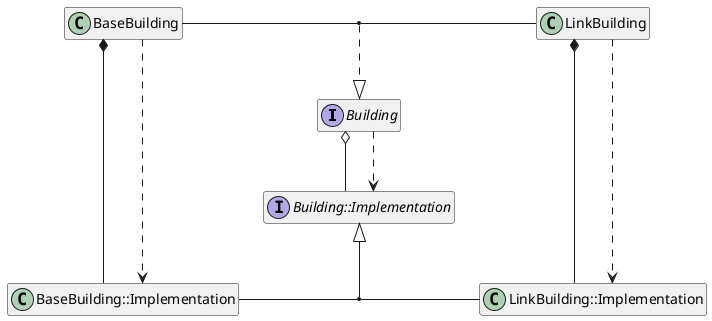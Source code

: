 @startuml
hide members
skinparam linetype ortho
together {
  interface Building
  interface Building_Implementation as "Building::Implementation"
}
together {
  class BaseBuilding
  class BaseBuilding_Implementation as "BaseBuilding::Implementation"
}
together {
  class LinkBuilding
  class LinkBuilding_Implementation as "LinkBuilding::Implementation"
}
Building o-- Building_Implementation
Building ..> Building_Implementation
BaseBuilding *---- BaseBuilding_Implementation
BaseBuilding ....> BaseBuilding_Implementation
LinkBuilding *---- LinkBuilding_Implementation
LinkBuilding ....> LinkBuilding_Implementation
BaseBuilding - LinkBuilding
(BaseBuilding, LinkBuilding) ..|> Building
BaseBuilding_Implementation - LinkBuilding_Implementation
Building_Implementation <|-- (BaseBuilding_Implementation, LinkBuilding_Implementation)
@enduml
